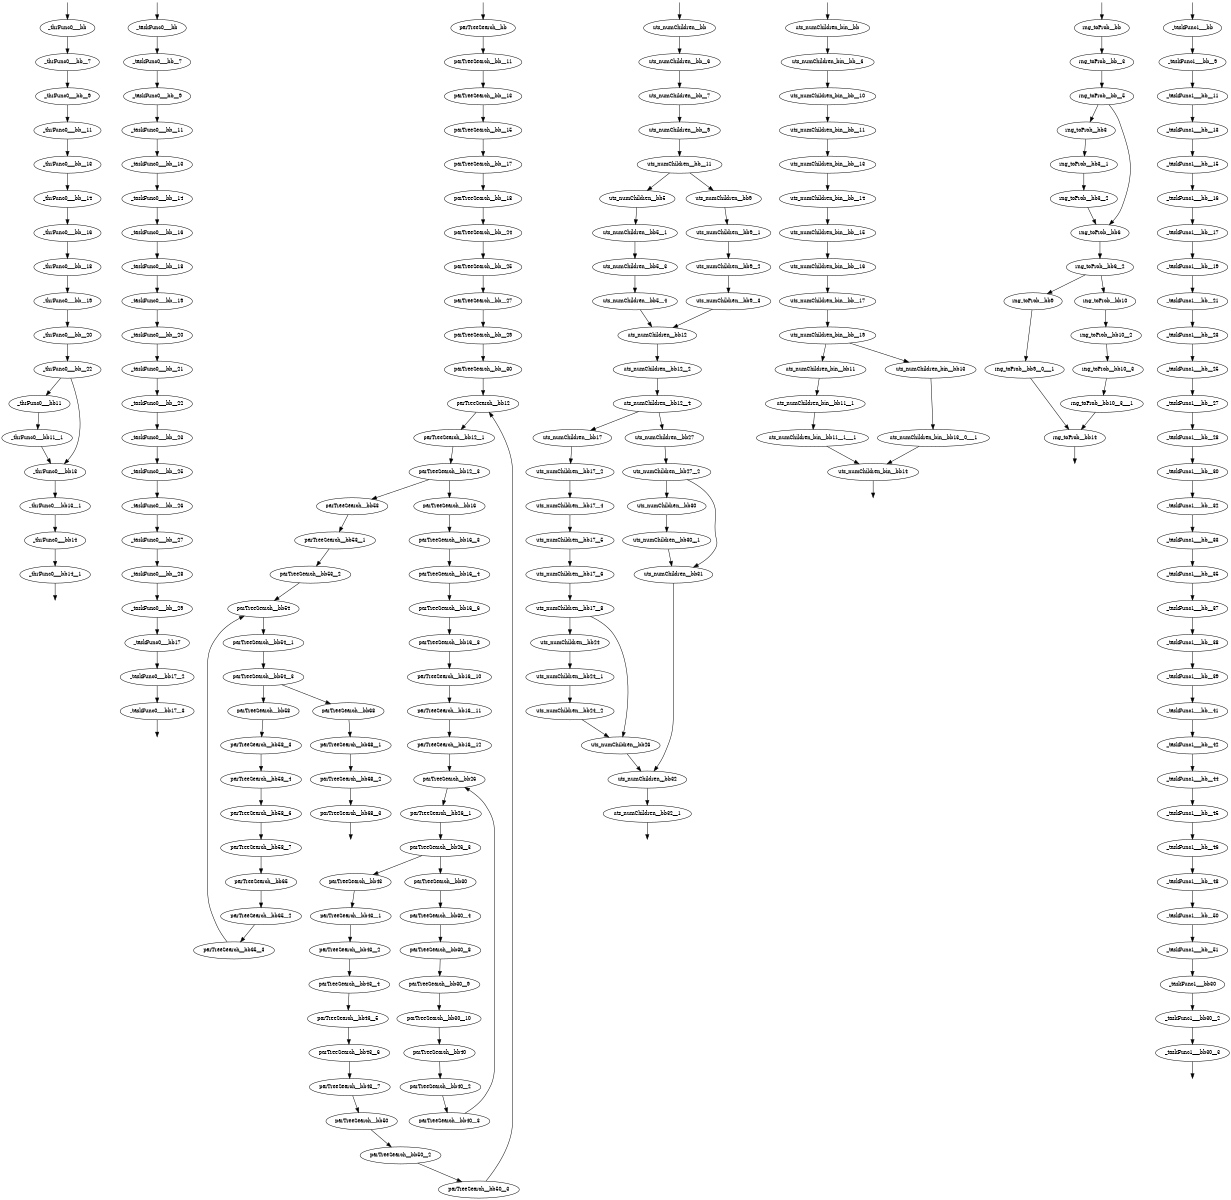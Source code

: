 digraph CFG {
size="10,8"
rankdir="TB"
orientation="portrait"
fontsize=10;
   subgraph "_thrFunc0_" {
   "_thrFunc0_0"[label="_thrFunc0___bb",fontsize=10,width=0.01]
   "_thrFunc0_1"[label="_thrFunc0___bb__7",fontsize=10,width=0.01]
   "_thrFunc0_2"[label="_thrFunc0___bb__9",fontsize=10,width=0.01]
   "_thrFunc0_3"[label="_thrFunc0___bb__11",fontsize=10,width=0.01]
   "_thrFunc0_4"[label="_thrFunc0___bb__13",fontsize=10,width=0.01]
   "_thrFunc0_5"[label="_thrFunc0___bb__14",fontsize=10,width=0.01]
   "_thrFunc0_6"[label="_thrFunc0___bb__16",fontsize=10,width=0.01]
   "_thrFunc0_7"[label="_thrFunc0___bb__18",fontsize=10,width=0.01]
   "_thrFunc0_8"[label="_thrFunc0___bb__19",fontsize=10,width=0.01]
   "_thrFunc0_9"[label="_thrFunc0___bb__20",fontsize=10,width=0.01]
   "_thrFunc0_10"[label="_thrFunc0___bb__22",fontsize=10,width=0.01]
   "_thrFunc0_11"[label="_thrFunc0___bb11",fontsize=10,width=0.01]
   "_thrFunc0_12"[label="_thrFunc0___bb11__1",fontsize=10,width=0.01]
   "_thrFunc0_13"[label="_thrFunc0___bb13",fontsize=10,width=0.01]
   "_thrFunc0_14"[label="_thrFunc0___bb13__1",fontsize=10,width=0.01]
   "_thrFunc0_15"[label="_thrFunc0___bb14",fontsize=10,width=0.01]
   "_thrFunc0_16"[label="_thrFunc0___bb14__1",fontsize=10,width=0.01]
   "_thrFunc0_0" -> "_thrFunc0_1"
   "_thrFunc0_1" -> "_thrFunc0_2"
   "_thrFunc0_2" -> "_thrFunc0_3"
   "_thrFunc0_3" -> "_thrFunc0_4"
   "_thrFunc0_4" -> "_thrFunc0_5"
   "_thrFunc0_5" -> "_thrFunc0_6"
   "_thrFunc0_6" -> "_thrFunc0_7"
   "_thrFunc0_7" -> "_thrFunc0_8"
   "_thrFunc0_8" -> "_thrFunc0_9"
   "_thrFunc0_9" -> "_thrFunc0_10"
   "_thrFunc0_10" -> "_thrFunc0_11"
   "_thrFunc0_10" -> "_thrFunc0_13"
   "_thrFunc0_11" -> "_thrFunc0_12"
   "_thrFunc0_12" -> "_thrFunc0_13"
   "_thrFunc0_13" -> "_thrFunc0_14"
   "_thrFunc0_14" -> "_thrFunc0_15"
   "_thrFunc0_15" -> "_thrFunc0_16"
   "_thrFunc0__entry" [label="",color="white",height="0.01",fontsize=10,width=0.01]
   "_thrFunc0__entry" -> "_thrFunc0_0"
   "_thrFunc0__exit" [label="",color="white",fontsize=10,width=0.01]
   "_thrFunc0_16" -> "_thrFunc0__exit"
}
   subgraph "_taskFunc0_" {
   "_taskFunc0_0"[label="_taskFunc0___bb",fontsize=10,width=0.01]
   "_taskFunc0_1"[label="_taskFunc0___bb__7",fontsize=10,width=0.01]
   "_taskFunc0_2"[label="_taskFunc0___bb__9",fontsize=10,width=0.01]
   "_taskFunc0_3"[label="_taskFunc0___bb__11",fontsize=10,width=0.01]
   "_taskFunc0_4"[label="_taskFunc0___bb__13",fontsize=10,width=0.01]
   "_taskFunc0_5"[label="_taskFunc0___bb__14",fontsize=10,width=0.01]
   "_taskFunc0_6"[label="_taskFunc0___bb__16",fontsize=10,width=0.01]
   "_taskFunc0_7"[label="_taskFunc0___bb__18",fontsize=10,width=0.01]
   "_taskFunc0_8"[label="_taskFunc0___bb__19",fontsize=10,width=0.01]
   "_taskFunc0_9"[label="_taskFunc0___bb__20",fontsize=10,width=0.01]
   "_taskFunc0_10"[label="_taskFunc0___bb__21",fontsize=10,width=0.01]
   "_taskFunc0_11"[label="_taskFunc0___bb__22",fontsize=10,width=0.01]
   "_taskFunc0_12"[label="_taskFunc0___bb__23",fontsize=10,width=0.01]
   "_taskFunc0_13"[label="_taskFunc0___bb__25",fontsize=10,width=0.01]
   "_taskFunc0_14"[label="_taskFunc0___bb__26",fontsize=10,width=0.01]
   "_taskFunc0_15"[label="_taskFunc0___bb__27",fontsize=10,width=0.01]
   "_taskFunc0_16"[label="_taskFunc0___bb__28",fontsize=10,width=0.01]
   "_taskFunc0_17"[label="_taskFunc0___bb__29",fontsize=10,width=0.01]
   "_taskFunc0_18"[label="_taskFunc0___bb17",fontsize=10,width=0.01]
   "_taskFunc0_19"[label="_taskFunc0___bb17__2",fontsize=10,width=0.01]
   "_taskFunc0_20"[label="_taskFunc0___bb17__3",fontsize=10,width=0.01]
   "_taskFunc0_0" -> "_taskFunc0_1"
   "_taskFunc0_1" -> "_taskFunc0_2"
   "_taskFunc0_2" -> "_taskFunc0_3"
   "_taskFunc0_3" -> "_taskFunc0_4"
   "_taskFunc0_4" -> "_taskFunc0_5"
   "_taskFunc0_5" -> "_taskFunc0_6"
   "_taskFunc0_6" -> "_taskFunc0_7"
   "_taskFunc0_7" -> "_taskFunc0_8"
   "_taskFunc0_8" -> "_taskFunc0_9"
   "_taskFunc0_9" -> "_taskFunc0_10"
   "_taskFunc0_10" -> "_taskFunc0_11"
   "_taskFunc0_11" -> "_taskFunc0_12"
   "_taskFunc0_12" -> "_taskFunc0_13"
   "_taskFunc0_13" -> "_taskFunc0_14"
   "_taskFunc0_14" -> "_taskFunc0_15"
   "_taskFunc0_15" -> "_taskFunc0_16"
   "_taskFunc0_16" -> "_taskFunc0_17"
   "_taskFunc0_17" -> "_taskFunc0_18"
   "_taskFunc0_18" -> "_taskFunc0_19"
   "_taskFunc0_19" -> "_taskFunc0_20"
   "_taskFunc0__entry" [label="",color="white",height="0.01",fontsize=10,width=0.01]
   "_taskFunc0__entry" -> "_taskFunc0_0"
   "_taskFunc0__exit" [label="",color="white",fontsize=10,width=0.01]
   "_taskFunc0_20" -> "_taskFunc0__exit"
}
   
   subgraph "parTreeSearch" {
   "parTreeSearch0"[label="parTreeSearch__bb",fontsize=10,width=0.01]
   "parTreeSearch1"[label="parTreeSearch__bb__11",fontsize=10,width=0.01]
   "parTreeSearch2"[label="parTreeSearch__bb__13",fontsize=10,width=0.01]
   "parTreeSearch3"[label="parTreeSearch__bb__15",fontsize=10,width=0.01]
   "parTreeSearch4"[label="parTreeSearch__bb__17",fontsize=10,width=0.01]
   "parTreeSearch5"[label="parTreeSearch__bb__18",fontsize=10,width=0.01]
   "parTreeSearch6"[label="parTreeSearch__bb__24",fontsize=10,width=0.01]
   "parTreeSearch7"[label="parTreeSearch__bb__25",fontsize=10,width=0.01]
   "parTreeSearch8"[label="parTreeSearch__bb__27",fontsize=10,width=0.01]
   "parTreeSearch9"[label="parTreeSearch__bb__29",fontsize=10,width=0.01]
   "parTreeSearch10"[label="parTreeSearch__bb__30",fontsize=10,width=0.01]
   "parTreeSearch11"[label="parTreeSearch__bb12",fontsize=10,width=0.01]
   "parTreeSearch12"[label="parTreeSearch__bb12__1",fontsize=10,width=0.01]
   "parTreeSearch13"[label="parTreeSearch__bb12__3",fontsize=10,width=0.01]
   "parTreeSearch14"[label="parTreeSearch__bb16",fontsize=10,width=0.01]
   "parTreeSearch15"[label="parTreeSearch__bb16__3",fontsize=10,width=0.01]
   "parTreeSearch16"[label="parTreeSearch__bb16__4",fontsize=10,width=0.01]
   "parTreeSearch17"[label="parTreeSearch__bb16__6",fontsize=10,width=0.01]
   "parTreeSearch18"[label="parTreeSearch__bb16__8",fontsize=10,width=0.01]
   "parTreeSearch19"[label="parTreeSearch__bb16__10",fontsize=10,width=0.01]
   "parTreeSearch20"[label="parTreeSearch__bb16__11",fontsize=10,width=0.01]
   "parTreeSearch21"[label="parTreeSearch__bb16__12",fontsize=10,width=0.01]
   "parTreeSearch22"[label="parTreeSearch__bb26",fontsize=10,width=0.01]
   "parTreeSearch23"[label="parTreeSearch__bb26__1",fontsize=10,width=0.01]
   "parTreeSearch24"[label="parTreeSearch__bb26__3",fontsize=10,width=0.01]
   "parTreeSearch25"[label="parTreeSearch__bb30",fontsize=10,width=0.01]
   "parTreeSearch26"[label="parTreeSearch__bb30__4",fontsize=10,width=0.01]
   "parTreeSearch27"[label="parTreeSearch__bb30__8",fontsize=10,width=0.01]
   "parTreeSearch28"[label="parTreeSearch__bb30__9",fontsize=10,width=0.01]
   "parTreeSearch29"[label="parTreeSearch__bb30__10",fontsize=10,width=0.01]
   "parTreeSearch30"[label="parTreeSearch__bb40",fontsize=10,width=0.01]
   "parTreeSearch31"[label="parTreeSearch__bb40__2",fontsize=10,width=0.01]
   "parTreeSearch32"[label="parTreeSearch__bb40__3",fontsize=10,width=0.01]
   "parTreeSearch33"[label="parTreeSearch__bb43",fontsize=10,width=0.01]
   "parTreeSearch34"[label="parTreeSearch__bb43__1",fontsize=10,width=0.01]
   "parTreeSearch35"[label="parTreeSearch__bb43__2",fontsize=10,width=0.01]
   "parTreeSearch36"[label="parTreeSearch__bb43__4",fontsize=10,width=0.01]
   "parTreeSearch37"[label="parTreeSearch__bb43__5",fontsize=10,width=0.01]
   "parTreeSearch38"[label="parTreeSearch__bb43__6",fontsize=10,width=0.01]
   "parTreeSearch39"[label="parTreeSearch__bb43__7",fontsize=10,width=0.01]
   "parTreeSearch40"[label="parTreeSearch__bb50",fontsize=10,width=0.01]
   "parTreeSearch41"[label="parTreeSearch__bb50__2",fontsize=10,width=0.01]
   "parTreeSearch42"[label="parTreeSearch__bb50__3",fontsize=10,width=0.01]
   "parTreeSearch43"[label="parTreeSearch__bb53",fontsize=10,width=0.01]
   "parTreeSearch44"[label="parTreeSearch__bb53__1",fontsize=10,width=0.01]
   "parTreeSearch45"[label="parTreeSearch__bb53__2",fontsize=10,width=0.01]
   "parTreeSearch46"[label="parTreeSearch__bb54",fontsize=10,width=0.01]
   "parTreeSearch47"[label="parTreeSearch__bb54__1",fontsize=10,width=0.01]
   "parTreeSearch48"[label="parTreeSearch__bb54__3",fontsize=10,width=0.01]
   "parTreeSearch49"[label="parTreeSearch__bb58",fontsize=10,width=0.01]
   "parTreeSearch50"[label="parTreeSearch__bb58__3",fontsize=10,width=0.01]
   "parTreeSearch51"[label="parTreeSearch__bb58__4",fontsize=10,width=0.01]
   "parTreeSearch52"[label="parTreeSearch__bb58__6",fontsize=10,width=0.01]
   "parTreeSearch53"[label="parTreeSearch__bb58__7",fontsize=10,width=0.01]
   "parTreeSearch54"[label="parTreeSearch__bb65",fontsize=10,width=0.01]
   "parTreeSearch55"[label="parTreeSearch__bb65__2",fontsize=10,width=0.01]
   "parTreeSearch56"[label="parTreeSearch__bb65__3",fontsize=10,width=0.01]
   "parTreeSearch57"[label="parTreeSearch__bb68",fontsize=10,width=0.01]
   "parTreeSearch58"[label="parTreeSearch__bb68__1",fontsize=10,width=0.01]
   "parTreeSearch59"[label="parTreeSearch__bb68__2",fontsize=10,width=0.01]
   "parTreeSearch60"[label="parTreeSearch__bb68__3",fontsize=10,width=0.01]
   "parTreeSearch0" -> "parTreeSearch1"
   "parTreeSearch1" -> "parTreeSearch2"
   "parTreeSearch2" -> "parTreeSearch3"
   "parTreeSearch3" -> "parTreeSearch4"
   "parTreeSearch4" -> "parTreeSearch5"
   "parTreeSearch5" -> "parTreeSearch6"
   "parTreeSearch6" -> "parTreeSearch7"
   "parTreeSearch7" -> "parTreeSearch8"
   "parTreeSearch8" -> "parTreeSearch9"
   "parTreeSearch9" -> "parTreeSearch10"
   "parTreeSearch10" -> "parTreeSearch11"
   "parTreeSearch11" -> "parTreeSearch12"
   "parTreeSearch12" -> "parTreeSearch13"
   "parTreeSearch13" -> "parTreeSearch14"
   "parTreeSearch13" -> "parTreeSearch43"
   "parTreeSearch14" -> "parTreeSearch15"
   "parTreeSearch15" -> "parTreeSearch16"
   "parTreeSearch16" -> "parTreeSearch17"
   "parTreeSearch17" -> "parTreeSearch18"
   "parTreeSearch18" -> "parTreeSearch19"
   "parTreeSearch19" -> "parTreeSearch20"
   "parTreeSearch20" -> "parTreeSearch21"
   "parTreeSearch21" -> "parTreeSearch22"
   "parTreeSearch22" -> "parTreeSearch23"
   "parTreeSearch23" -> "parTreeSearch24"
   "parTreeSearch24" -> "parTreeSearch25"
   "parTreeSearch24" -> "parTreeSearch33"
   "parTreeSearch25" -> "parTreeSearch26"
   "parTreeSearch26" -> "parTreeSearch27"
   "parTreeSearch27" -> "parTreeSearch28"
   "parTreeSearch28" -> "parTreeSearch29"
   "parTreeSearch29" -> "parTreeSearch30"
   "parTreeSearch30" -> "parTreeSearch31"
   "parTreeSearch31" -> "parTreeSearch32"
   "parTreeSearch32" -> "parTreeSearch22"
   "parTreeSearch33" -> "parTreeSearch34"
   "parTreeSearch34" -> "parTreeSearch35"
   "parTreeSearch35" -> "parTreeSearch36"
   "parTreeSearch36" -> "parTreeSearch37"
   "parTreeSearch37" -> "parTreeSearch38"
   "parTreeSearch38" -> "parTreeSearch39"
   "parTreeSearch39" -> "parTreeSearch40"
   "parTreeSearch40" -> "parTreeSearch41"
   "parTreeSearch41" -> "parTreeSearch42"
   "parTreeSearch42" -> "parTreeSearch11"
   "parTreeSearch43" -> "parTreeSearch44"
   "parTreeSearch44" -> "parTreeSearch45"
   "parTreeSearch45" -> "parTreeSearch46"
   "parTreeSearch46" -> "parTreeSearch47"
   "parTreeSearch47" -> "parTreeSearch48"
   "parTreeSearch48" -> "parTreeSearch49"
   "parTreeSearch48" -> "parTreeSearch57"
   "parTreeSearch49" -> "parTreeSearch50"
   "parTreeSearch50" -> "parTreeSearch51"
   "parTreeSearch51" -> "parTreeSearch52"
   "parTreeSearch52" -> "parTreeSearch53"
   "parTreeSearch53" -> "parTreeSearch54"
   "parTreeSearch54" -> "parTreeSearch55"
   "parTreeSearch55" -> "parTreeSearch56"
   "parTreeSearch56" -> "parTreeSearch46"
   "parTreeSearch57" -> "parTreeSearch58"
   "parTreeSearch58" -> "parTreeSearch59"
   "parTreeSearch59" -> "parTreeSearch60"
   "parTreeSearch_entry" [label="",color="white",height="0.01",fontsize=10,width=0.01]
   "parTreeSearch_entry" -> "parTreeSearch0"
   "parTreeSearch_exit" [label="",color="white",fontsize=10,width=0.01]
   "parTreeSearch60" -> "parTreeSearch_exit"
}
   subgraph "uts_numChildren" {
   "uts_numChildren0"[label="uts_numChildren__bb",fontsize=10,width=0.01]
   "uts_numChildren1"[label="uts_numChildren__bb__6",fontsize=10,width=0.01]
   "uts_numChildren2"[label="uts_numChildren__bb__7",fontsize=10,width=0.01]
   "uts_numChildren3"[label="uts_numChildren__bb__9",fontsize=10,width=0.01]
   "uts_numChildren4"[label="uts_numChildren__bb__11",fontsize=10,width=0.01]
   "uts_numChildren5"[label="uts_numChildren__bb5",fontsize=10,width=0.01]
   "uts_numChildren6"[label="uts_numChildren__bb5__1",fontsize=10,width=0.01]
   "uts_numChildren7"[label="uts_numChildren__bb5__3",fontsize=10,width=0.01]
   "uts_numChildren8"[label="uts_numChildren__bb5__4",fontsize=10,width=0.01]
   "uts_numChildren9"[label="uts_numChildren__bb9",fontsize=10,width=0.01]
   "uts_numChildren10"[label="uts_numChildren__bb9__1",fontsize=10,width=0.01]
   "uts_numChildren11"[label="uts_numChildren__bb9__2",fontsize=10,width=0.01]
   "uts_numChildren12"[label="uts_numChildren__bb9__3",fontsize=10,width=0.01]
   "uts_numChildren13"[label="uts_numChildren__bb12",fontsize=10,width=0.01]
   "uts_numChildren14"[label="uts_numChildren__bb12__2",fontsize=10,width=0.01]
   "uts_numChildren15"[label="uts_numChildren__bb12__4",fontsize=10,width=0.01]
   "uts_numChildren16"[label="uts_numChildren__bb17",fontsize=10,width=0.01]
   "uts_numChildren17"[label="uts_numChildren__bb17__2",fontsize=10,width=0.01]
   "uts_numChildren18"[label="uts_numChildren__bb17__4",fontsize=10,width=0.01]
   "uts_numChildren19"[label="uts_numChildren__bb17__5",fontsize=10,width=0.01]
   "uts_numChildren20"[label="uts_numChildren__bb17__6",fontsize=10,width=0.01]
   "uts_numChildren21"[label="uts_numChildren__bb17__8",fontsize=10,width=0.01]
   "uts_numChildren22"[label="uts_numChildren__bb24",fontsize=10,width=0.01]
   "uts_numChildren23"[label="uts_numChildren__bb24__1",fontsize=10,width=0.01]
   "uts_numChildren24"[label="uts_numChildren__bb24__2",fontsize=10,width=0.01]
   "uts_numChildren25"[label="uts_numChildren__bb26",fontsize=10,width=0.01]
   "uts_numChildren26"[label="uts_numChildren__bb27",fontsize=10,width=0.01]
   "uts_numChildren27"[label="uts_numChildren__bb27__2",fontsize=10,width=0.01]
   "uts_numChildren28"[label="uts_numChildren__bb30",fontsize=10,width=0.01]
   "uts_numChildren29"[label="uts_numChildren__bb30__1",fontsize=10,width=0.01]
   "uts_numChildren30"[label="uts_numChildren__bb31",fontsize=10,width=0.01]
   "uts_numChildren31"[label="uts_numChildren__bb32",fontsize=10,width=0.01]
   "uts_numChildren32"[label="uts_numChildren__bb32__1",fontsize=10,width=0.01]
   "uts_numChildren0" -> "uts_numChildren1"
   "uts_numChildren1" -> "uts_numChildren2"
   "uts_numChildren2" -> "uts_numChildren3"
   "uts_numChildren3" -> "uts_numChildren4"
   "uts_numChildren4" -> "uts_numChildren5"
   "uts_numChildren4" -> "uts_numChildren9"
   "uts_numChildren5" -> "uts_numChildren6"
   "uts_numChildren6" -> "uts_numChildren7"
   "uts_numChildren7" -> "uts_numChildren8"
   "uts_numChildren8" -> "uts_numChildren13"
   "uts_numChildren9" -> "uts_numChildren10"
   "uts_numChildren10" -> "uts_numChildren11"
   "uts_numChildren11" -> "uts_numChildren12"
   "uts_numChildren12" -> "uts_numChildren13"
   "uts_numChildren13" -> "uts_numChildren14"
   "uts_numChildren14" -> "uts_numChildren15"
   "uts_numChildren15" -> "uts_numChildren16"
   "uts_numChildren15" -> "uts_numChildren26"
   "uts_numChildren16" -> "uts_numChildren17"
   "uts_numChildren17" -> "uts_numChildren18"
   "uts_numChildren18" -> "uts_numChildren19"
   "uts_numChildren19" -> "uts_numChildren20"
   "uts_numChildren20" -> "uts_numChildren21"
   "uts_numChildren21" -> "uts_numChildren22"
   "uts_numChildren21" -> "uts_numChildren25"
   "uts_numChildren22" -> "uts_numChildren23"
   "uts_numChildren23" -> "uts_numChildren24"
   "uts_numChildren24" -> "uts_numChildren25"
   "uts_numChildren25" -> "uts_numChildren31"
   "uts_numChildren26" -> "uts_numChildren27"
   "uts_numChildren27" -> "uts_numChildren28"
   "uts_numChildren27" -> "uts_numChildren30"
   "uts_numChildren28" -> "uts_numChildren29"
   "uts_numChildren29" -> "uts_numChildren30"
   "uts_numChildren30" -> "uts_numChildren31"
   "uts_numChildren31" -> "uts_numChildren32"
   "uts_numChildren_entry" [label="",color="white",height="0.01",fontsize=10,width=0.01]
   "uts_numChildren_entry" -> "uts_numChildren0"
   "uts_numChildren_exit" [label="",color="white",fontsize=10,width=0.01]
   "uts_numChildren32" -> "uts_numChildren_exit"
}
   subgraph "uts_numChildren_bin" {
   "uts_numChildren_bin0"[label="uts_numChildren_bin__bb",fontsize=10,width=0.01]
   "uts_numChildren_bin1"[label="uts_numChildren_bin__bb__6",fontsize=10,width=0.01]
   "uts_numChildren_bin2"[label="uts_numChildren_bin__bb__10",fontsize=10,width=0.01]
   "uts_numChildren_bin3"[label="uts_numChildren_bin__bb__11",fontsize=10,width=0.01]
   "uts_numChildren_bin4"[label="uts_numChildren_bin__bb__13",fontsize=10,width=0.01]
   "uts_numChildren_bin5"[label="uts_numChildren_bin__bb__14",fontsize=10,width=0.01]
   "uts_numChildren_bin6"[label="uts_numChildren_bin__bb__15",fontsize=10,width=0.01]
   "uts_numChildren_bin7"[label="uts_numChildren_bin__bb__16",fontsize=10,width=0.01]
   "uts_numChildren_bin8"[label="uts_numChildren_bin__bb__17",fontsize=10,width=0.01]
   "uts_numChildren_bin9"[label="uts_numChildren_bin__bb__19",fontsize=10,width=0.01]
   "uts_numChildren_bin10"[label="uts_numChildren_bin__bb11",fontsize=10,width=0.01]
   "uts_numChildren_bin11"[label="uts_numChildren_bin__bb11__1",fontsize=10,width=0.01]
   "uts_numChildren_bin12"[label="uts_numChildren_bin__bb11__1___1",fontsize=10,width=0.01]
   "uts_numChildren_bin13"[label="uts_numChildren_bin__bb13",fontsize=10,width=0.01]
   "uts_numChildren_bin14"[label="uts_numChildren_bin__bb13__0___1",fontsize=10,width=0.01]
   "uts_numChildren_bin15"[label="uts_numChildren_bin__bb14",fontsize=10,width=0.01]
   "uts_numChildren_bin0" -> "uts_numChildren_bin1"
   "uts_numChildren_bin1" -> "uts_numChildren_bin2"
   "uts_numChildren_bin2" -> "uts_numChildren_bin3"
   "uts_numChildren_bin3" -> "uts_numChildren_bin4"
   "uts_numChildren_bin4" -> "uts_numChildren_bin5"
   "uts_numChildren_bin5" -> "uts_numChildren_bin6"
   "uts_numChildren_bin6" -> "uts_numChildren_bin7"
   "uts_numChildren_bin7" -> "uts_numChildren_bin8"
   "uts_numChildren_bin8" -> "uts_numChildren_bin9"
   "uts_numChildren_bin9" -> "uts_numChildren_bin10"
   "uts_numChildren_bin9" -> "uts_numChildren_bin13"
   "uts_numChildren_bin10" -> "uts_numChildren_bin11"
   "uts_numChildren_bin11" -> "uts_numChildren_bin12"
   "uts_numChildren_bin12" -> "uts_numChildren_bin15"
   "uts_numChildren_bin13" -> "uts_numChildren_bin14"
   "uts_numChildren_bin14" -> "uts_numChildren_bin15"
   "uts_numChildren_bin_entry" [label="",color="white",height="0.01",fontsize=10,width=0.01]
   "uts_numChildren_bin_entry" -> "uts_numChildren_bin0"
   "uts_numChildren_bin_exit" [label="",color="white",fontsize=10,width=0.01]
   "uts_numChildren_bin15" -> "uts_numChildren_bin_exit"
}
   subgraph "rng_toProb" {
   "rng_toProb0"[label="rng_toProb__bb",fontsize=10,width=0.01]
   "rng_toProb1"[label="rng_toProb__bb__3",fontsize=10,width=0.01]
   "rng_toProb2"[label="rng_toProb__bb__5",fontsize=10,width=0.01]
   "rng_toProb3"[label="rng_toProb__bb3",fontsize=10,width=0.01]
   "rng_toProb4"[label="rng_toProb__bb3__1",fontsize=10,width=0.01]
   "rng_toProb5"[label="rng_toProb__bb3__2",fontsize=10,width=0.01]
   "rng_toProb6"[label="rng_toProb__bb6",fontsize=10,width=0.01]
   "rng_toProb7"[label="rng_toProb__bb6__2",fontsize=10,width=0.01]
   "rng_toProb8"[label="rng_toProb__bb9",fontsize=10,width=0.01]
   "rng_toProb9"[label="rng_toProb__bb9__0___1",fontsize=10,width=0.01]
   "rng_toProb10"[label="rng_toProb__bb10",fontsize=10,width=0.01]
   "rng_toProb11"[label="rng_toProb__bb10__2",fontsize=10,width=0.01]
   "rng_toProb12"[label="rng_toProb__bb10__3",fontsize=10,width=0.01]
   "rng_toProb13"[label="rng_toProb__bb10__3___1",fontsize=10,width=0.01]
   "rng_toProb14"[label="rng_toProb__bb14",fontsize=10,width=0.01]
   "rng_toProb0" -> "rng_toProb1"
   "rng_toProb1" -> "rng_toProb2"
   "rng_toProb2" -> "rng_toProb3"
   "rng_toProb2" -> "rng_toProb6"
   "rng_toProb3" -> "rng_toProb4"
   "rng_toProb4" -> "rng_toProb5"
   "rng_toProb5" -> "rng_toProb6"
   "rng_toProb6" -> "rng_toProb7"
   "rng_toProb7" -> "rng_toProb8"
   "rng_toProb7" -> "rng_toProb10"
   "rng_toProb8" -> "rng_toProb9"
   "rng_toProb9" -> "rng_toProb14"
   "rng_toProb10" -> "rng_toProb11"
   "rng_toProb11" -> "rng_toProb12"
   "rng_toProb12" -> "rng_toProb13"
   "rng_toProb13" -> "rng_toProb14"
   "rng_toProb_entry" [label="",color="white",height="0.01",fontsize=10,width=0.01]
   "rng_toProb_entry" -> "rng_toProb0"
   "rng_toProb_exit" [label="",color="white",fontsize=10,width=0.01]
   "rng_toProb14" -> "rng_toProb_exit"
}
   subgraph "_taskFunc1_" {
   "_taskFunc1_0"[label="_taskFunc1___bb",fontsize=10,width=0.01]
   "_taskFunc1_1"[label="_taskFunc1___bb__9",fontsize=10,width=0.01]
   "_taskFunc1_2"[label="_taskFunc1___bb__11",fontsize=10,width=0.01]
   "_taskFunc1_3"[label="_taskFunc1___bb__13",fontsize=10,width=0.01]
   "_taskFunc1_4"[label="_taskFunc1___bb__15",fontsize=10,width=0.01]
   "_taskFunc1_5"[label="_taskFunc1___bb__16",fontsize=10,width=0.01]
   "_taskFunc1_6"[label="_taskFunc1___bb__17",fontsize=10,width=0.01]
   "_taskFunc1_7"[label="_taskFunc1___bb__19",fontsize=10,width=0.01]
   "_taskFunc1_8"[label="_taskFunc1___bb__21",fontsize=10,width=0.01]
   "_taskFunc1_9"[label="_taskFunc1___bb__23",fontsize=10,width=0.01]
   "_taskFunc1_10"[label="_taskFunc1___bb__25",fontsize=10,width=0.01]
   "_taskFunc1_11"[label="_taskFunc1___bb__27",fontsize=10,width=0.01]
   "_taskFunc1_12"[label="_taskFunc1___bb__28",fontsize=10,width=0.01]
   "_taskFunc1_13"[label="_taskFunc1___bb__30",fontsize=10,width=0.01]
   "_taskFunc1_14"[label="_taskFunc1___bb__32",fontsize=10,width=0.01]
   "_taskFunc1_15"[label="_taskFunc1___bb__33",fontsize=10,width=0.01]
   "_taskFunc1_16"[label="_taskFunc1___bb__35",fontsize=10,width=0.01]
   "_taskFunc1_17"[label="_taskFunc1___bb__37",fontsize=10,width=0.01]
   "_taskFunc1_18"[label="_taskFunc1___bb__38",fontsize=10,width=0.01]
   "_taskFunc1_19"[label="_taskFunc1___bb__39",fontsize=10,width=0.01]
   "_taskFunc1_20"[label="_taskFunc1___bb__41",fontsize=10,width=0.01]
   "_taskFunc1_21"[label="_taskFunc1___bb__42",fontsize=10,width=0.01]
   "_taskFunc1_22"[label="_taskFunc1___bb__44",fontsize=10,width=0.01]
   "_taskFunc1_23"[label="_taskFunc1___bb__45",fontsize=10,width=0.01]
   "_taskFunc1_24"[label="_taskFunc1___bb__46",fontsize=10,width=0.01]
   "_taskFunc1_25"[label="_taskFunc1___bb__48",fontsize=10,width=0.01]
   "_taskFunc1_26"[label="_taskFunc1___bb__50",fontsize=10,width=0.01]
   "_taskFunc1_27"[label="_taskFunc1___bb__51",fontsize=10,width=0.01]
   "_taskFunc1_28"[label="_taskFunc1___bb30",fontsize=10,width=0.01]
   "_taskFunc1_29"[label="_taskFunc1___bb30__2",fontsize=10,width=0.01]
   "_taskFunc1_30"[label="_taskFunc1___bb30__3",fontsize=10,width=0.01]
   "_taskFunc1_0" -> "_taskFunc1_1"
   "_taskFunc1_1" -> "_taskFunc1_2"
   "_taskFunc1_2" -> "_taskFunc1_3"
   "_taskFunc1_3" -> "_taskFunc1_4"
   "_taskFunc1_4" -> "_taskFunc1_5"
   "_taskFunc1_5" -> "_taskFunc1_6"
   "_taskFunc1_6" -> "_taskFunc1_7"
   "_taskFunc1_7" -> "_taskFunc1_8"
   "_taskFunc1_8" -> "_taskFunc1_9"
   "_taskFunc1_9" -> "_taskFunc1_10"
   "_taskFunc1_10" -> "_taskFunc1_11"
   "_taskFunc1_11" -> "_taskFunc1_12"
   "_taskFunc1_12" -> "_taskFunc1_13"
   "_taskFunc1_13" -> "_taskFunc1_14"
   "_taskFunc1_14" -> "_taskFunc1_15"
   "_taskFunc1_15" -> "_taskFunc1_16"
   "_taskFunc1_16" -> "_taskFunc1_17"
   "_taskFunc1_17" -> "_taskFunc1_18"
   "_taskFunc1_18" -> "_taskFunc1_19"
   "_taskFunc1_19" -> "_taskFunc1_20"
   "_taskFunc1_20" -> "_taskFunc1_21"
   "_taskFunc1_21" -> "_taskFunc1_22"
   "_taskFunc1_22" -> "_taskFunc1_23"
   "_taskFunc1_23" -> "_taskFunc1_24"
   "_taskFunc1_24" -> "_taskFunc1_25"
   "_taskFunc1_25" -> "_taskFunc1_26"
   "_taskFunc1_26" -> "_taskFunc1_27"
   "_taskFunc1_27" -> "_taskFunc1_28"
   "_taskFunc1_28" -> "_taskFunc1_29"
   "_taskFunc1_29" -> "_taskFunc1_30"
   "_taskFunc1__entry" [label="",color="white",height="0.01",fontsize=10,width=0.01]
   "_taskFunc1__entry" -> "_taskFunc1_0"
   "_taskFunc1__exit" [label="",color="white",fontsize=10,width=0.01]
   "_taskFunc1_30" -> "_taskFunc1__exit"
}
  
  
}
